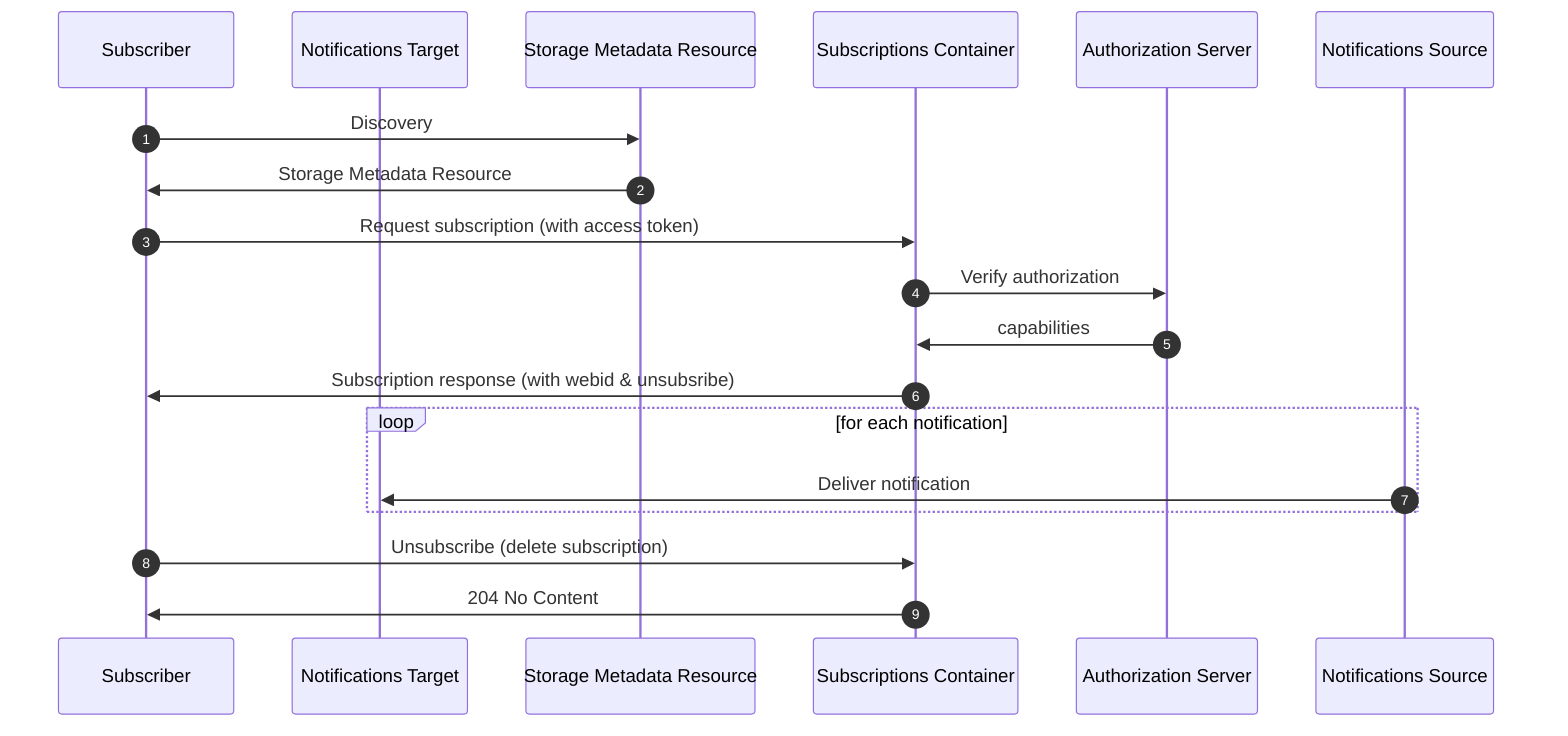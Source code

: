 sequenceDiagram
  autonumber
  participant Subscriber
  participant Notifications Target
  participant Storage Metadata Resource
  participant Subscriptions Container
  participant Authorization Server
  participant Notifications Source

  Subscriber ->> Storage Metadata Resource: Discovery
  Storage Metadata Resource ->> Subscriber: Storage Metadata Resource
  Subscriber ->> Subscriptions Container: Request subscription (with access token)
  Subscriptions Container ->> Authorization Server: Verify authorization
  Authorization Server ->> Subscriptions Container: capabilities
  Subscriptions Container ->> Subscriber: Subscription response (with webid & unsubsribe)
  loop for each notification
    Notifications Source ->> Notifications Target: Deliver notification
  end
  Subscriber ->> Subscriptions Container: Unsubscribe (delete subscription)
  Subscriptions Container ->> Subscriber: 204 No Content